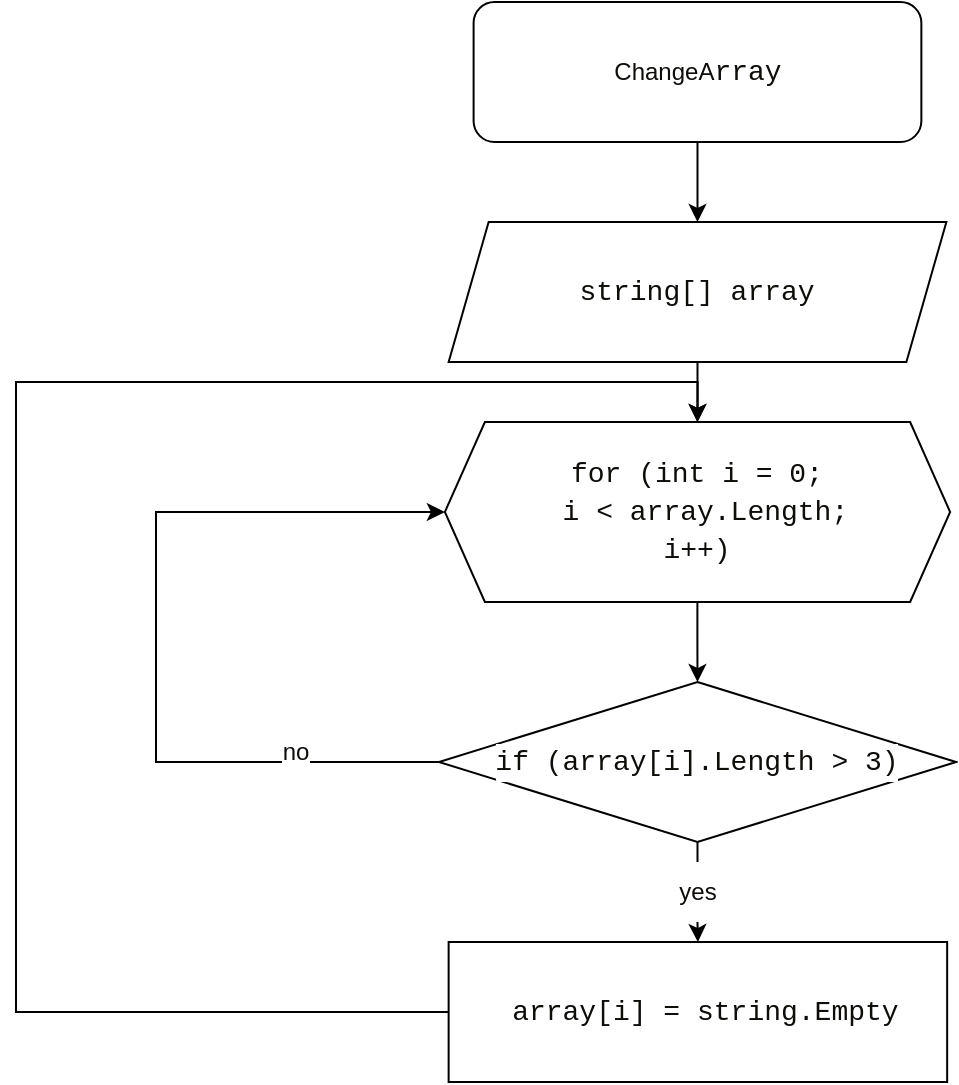 <mxfile version="20.3.3" type="device"><diagram id="C5RBs43oDa-KdzZeNtuy" name="Page-1"><mxGraphModel dx="1224" dy="1816" grid="1" gridSize="10" guides="1" tooltips="1" connect="1" arrows="1" fold="1" page="1" pageScale="1" pageWidth="827" pageHeight="1169" math="0" shadow="0"><root><mxCell id="WIyWlLk6GJQsqaUBKTNV-0"/><mxCell id="WIyWlLk6GJQsqaUBKTNV-1" parent="WIyWlLk6GJQsqaUBKTNV-0"/><mxCell id="Nzp-Ang5lhg8i8Gm-GpR-11" value="" style="edgeStyle=orthogonalEdgeStyle;rounded=0;orthogonalLoop=1;jettySize=auto;html=1;fontColor=#0F0D0A;" edge="1" parent="WIyWlLk6GJQsqaUBKTNV-1" source="Nzp-Ang5lhg8i8Gm-GpR-1" target="Nzp-Ang5lhg8i8Gm-GpR-7"><mxGeometry relative="1" as="geometry"/></mxCell><mxCell id="Nzp-Ang5lhg8i8Gm-GpR-1" value="&lt;div style=&quot;font-family: Consolas, &amp;quot;Courier New&amp;quot;, monospace; font-size: 14px; line-height: 19px;&quot;&gt;&lt;span style=&quot;background-color: rgb(255, 255, 255);&quot;&gt;&lt;font color=&quot;#0f0d0a&quot;&gt;string[] array&lt;/font&gt;&lt;/span&gt;&lt;/div&gt;" style="shape=parallelogram;perimeter=parallelogramPerimeter;whiteSpace=wrap;html=1;fixedSize=1;" vertex="1" parent="WIyWlLk6GJQsqaUBKTNV-1"><mxGeometry x="316.32" y="-80" width="248.87" height="70" as="geometry"/></mxCell><mxCell id="Nzp-Ang5lhg8i8Gm-GpR-13" value="" style="edgeStyle=orthogonalEdgeStyle;rounded=0;orthogonalLoop=1;jettySize=auto;html=1;fontColor=#0F0D0A;" edge="1" parent="WIyWlLk6GJQsqaUBKTNV-1" source="Nzp-Ang5lhg8i8Gm-GpR-7" target="Nzp-Ang5lhg8i8Gm-GpR-12"><mxGeometry relative="1" as="geometry"/></mxCell><mxCell id="Nzp-Ang5lhg8i8Gm-GpR-7" value="&lt;div style=&quot;font-family: Consolas, &amp;quot;Courier New&amp;quot;, monospace; font-size: 14px; line-height: 19px;&quot;&gt;&lt;span style=&quot;background-color: rgb(255, 255, 255);&quot;&gt;for (int i = 0;&lt;/span&gt;&lt;/div&gt;&lt;div style=&quot;font-family: Consolas, &amp;quot;Courier New&amp;quot;, monospace; font-size: 14px; line-height: 19px;&quot;&gt;&lt;span style=&quot;background-color: rgb(255, 255, 255);&quot;&gt;&amp;nbsp;i &amp;lt;&amp;nbsp;&lt;/span&gt;array.Length;&lt;/div&gt;&lt;div style=&quot;font-family: Consolas, &amp;quot;Courier New&amp;quot;, monospace; font-size: 14px; line-height: 19px;&quot;&gt;i++)&lt;/div&gt;" style="shape=hexagon;perimeter=hexagonPerimeter2;whiteSpace=wrap;html=1;fixedSize=1;labelBackgroundColor=#FFFFFF;fontColor=#0F0D0A;" vertex="1" parent="WIyWlLk6GJQsqaUBKTNV-1"><mxGeometry x="314.44" y="20" width="252.63" height="90" as="geometry"/></mxCell><mxCell id="Nzp-Ang5lhg8i8Gm-GpR-10" value="" style="edgeStyle=orthogonalEdgeStyle;rounded=0;orthogonalLoop=1;jettySize=auto;html=1;fontColor=#0F0D0A;entryX=0.5;entryY=0;entryDx=0;entryDy=0;" edge="1" parent="WIyWlLk6GJQsqaUBKTNV-1" source="Nzp-Ang5lhg8i8Gm-GpR-9" target="Nzp-Ang5lhg8i8Gm-GpR-1"><mxGeometry relative="1" as="geometry"><mxPoint x="510" y="-90" as="targetPoint"/></mxGeometry></mxCell><mxCell id="Nzp-Ang5lhg8i8Gm-GpR-9" value="ChangeA&lt;span style=&quot;font-family: Consolas, &amp;quot;Courier New&amp;quot;, monospace; font-size: 14px;&quot;&gt;rray&lt;/span&gt;" style="rounded=1;whiteSpace=wrap;html=1;labelBackgroundColor=#FFFFFF;fontColor=#0F0D0A;" vertex="1" parent="WIyWlLk6GJQsqaUBKTNV-1"><mxGeometry x="328.8" y="-190" width="223.88" height="70" as="geometry"/></mxCell><mxCell id="Nzp-Ang5lhg8i8Gm-GpR-21" style="edgeStyle=orthogonalEdgeStyle;rounded=0;orthogonalLoop=1;jettySize=auto;html=1;exitX=0.5;exitY=1;exitDx=0;exitDy=0;entryX=0.5;entryY=0;entryDx=0;entryDy=0;fontColor=#0F0D0A;startArrow=none;" edge="1" parent="WIyWlLk6GJQsqaUBKTNV-1" source="Nzp-Ang5lhg8i8Gm-GpR-25" target="Nzp-Ang5lhg8i8Gm-GpR-15"><mxGeometry relative="1" as="geometry"/></mxCell><mxCell id="Nzp-Ang5lhg8i8Gm-GpR-22" style="edgeStyle=orthogonalEdgeStyle;rounded=0;orthogonalLoop=1;jettySize=auto;html=1;exitX=0;exitY=0.5;exitDx=0;exitDy=0;entryX=0;entryY=0.5;entryDx=0;entryDy=0;fontColor=#0F0D0A;" edge="1" parent="WIyWlLk6GJQsqaUBKTNV-1" source="Nzp-Ang5lhg8i8Gm-GpR-12" target="Nzp-Ang5lhg8i8Gm-GpR-7"><mxGeometry relative="1" as="geometry"><Array as="points"><mxPoint x="170" y="190"/><mxPoint x="170" y="65"/></Array></mxGeometry></mxCell><mxCell id="Nzp-Ang5lhg8i8Gm-GpR-12" value="&lt;div style=&quot;font-family: Consolas, &amp;quot;Courier New&amp;quot;, monospace; font-size: 14px; line-height: 19px;&quot;&gt;&lt;span style=&quot;background-color: rgb(255, 255, 255);&quot;&gt;if (array[i].Length &amp;gt; 3)&lt;/span&gt;&lt;/div&gt;" style="rhombus;whiteSpace=wrap;html=1;labelBackgroundColor=#FFFFFF;fontColor=#0F0D0A;" vertex="1" parent="WIyWlLk6GJQsqaUBKTNV-1"><mxGeometry x="311.49" y="150" width="258.51" height="80" as="geometry"/></mxCell><mxCell id="Nzp-Ang5lhg8i8Gm-GpR-24" style="edgeStyle=orthogonalEdgeStyle;rounded=0;orthogonalLoop=1;jettySize=auto;html=1;exitX=0;exitY=0.5;exitDx=0;exitDy=0;entryX=0.5;entryY=0;entryDx=0;entryDy=0;fontColor=#0F0D0A;" edge="1" parent="WIyWlLk6GJQsqaUBKTNV-1" source="Nzp-Ang5lhg8i8Gm-GpR-15" target="Nzp-Ang5lhg8i8Gm-GpR-7"><mxGeometry relative="1" as="geometry"><Array as="points"><mxPoint x="100" y="315"/><mxPoint x="100"/><mxPoint x="441"/></Array></mxGeometry></mxCell><mxCell id="Nzp-Ang5lhg8i8Gm-GpR-15" value="&lt;div style=&quot;font-family: Consolas, &amp;quot;Courier New&amp;quot;, monospace; font-size: 14px; line-height: 19px;&quot;&gt;&lt;span style=&quot;background-color: rgb(255, 255, 255);&quot;&gt;&amp;nbsp;array[i] = string.Empty&lt;/span&gt;&lt;/div&gt;" style="rounded=0;whiteSpace=wrap;html=1;labelBackgroundColor=#FFFFFF;fontColor=#0F0D0A;" vertex="1" parent="WIyWlLk6GJQsqaUBKTNV-1"><mxGeometry x="316.32" y="280" width="249.26" height="70" as="geometry"/></mxCell><mxCell id="Nzp-Ang5lhg8i8Gm-GpR-26" value="no" style="text;html=1;strokeColor=none;fillColor=none;align=center;verticalAlign=middle;whiteSpace=wrap;rounded=0;labelBackgroundColor=#FFFFFF;fontColor=#0F0D0A;" vertex="1" parent="WIyWlLk6GJQsqaUBKTNV-1"><mxGeometry x="210" y="170" width="60" height="30" as="geometry"/></mxCell><mxCell id="Nzp-Ang5lhg8i8Gm-GpR-25" value="yes" style="text;html=1;strokeColor=none;fillColor=none;align=center;verticalAlign=middle;whiteSpace=wrap;rounded=0;labelBackgroundColor=#FFFFFF;fontColor=#0F0D0A;" vertex="1" parent="WIyWlLk6GJQsqaUBKTNV-1"><mxGeometry x="410.74" y="240" width="60" height="30" as="geometry"/></mxCell><mxCell id="Nzp-Ang5lhg8i8Gm-GpR-27" value="" style="edgeStyle=orthogonalEdgeStyle;rounded=0;orthogonalLoop=1;jettySize=auto;html=1;exitX=0.5;exitY=1;exitDx=0;exitDy=0;entryX=0.5;entryY=0;entryDx=0;entryDy=0;fontColor=#0F0D0A;endArrow=none;" edge="1" parent="WIyWlLk6GJQsqaUBKTNV-1" source="Nzp-Ang5lhg8i8Gm-GpR-12" target="Nzp-Ang5lhg8i8Gm-GpR-25"><mxGeometry relative="1" as="geometry"><mxPoint x="440.745" y="230" as="sourcePoint"/><mxPoint x="440.95" y="280" as="targetPoint"/></mxGeometry></mxCell></root></mxGraphModel></diagram></mxfile>